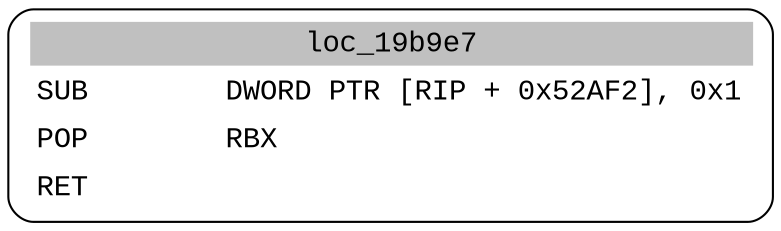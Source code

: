 digraph asm_graph {
1941 [
shape="Mrecord" fontname="Courier New"label =<<table border="0" cellborder="0" cellpadding="3"><tr><td align="center" colspan="2" bgcolor="grey">loc_19b9e7</td></tr><tr><td align="left">SUB        DWORD PTR [RIP + 0x52AF2], 0x1</td></tr><tr><td align="left">POP        RBX</td></tr><tr><td align="left">RET        </td></tr></table>> ];
}